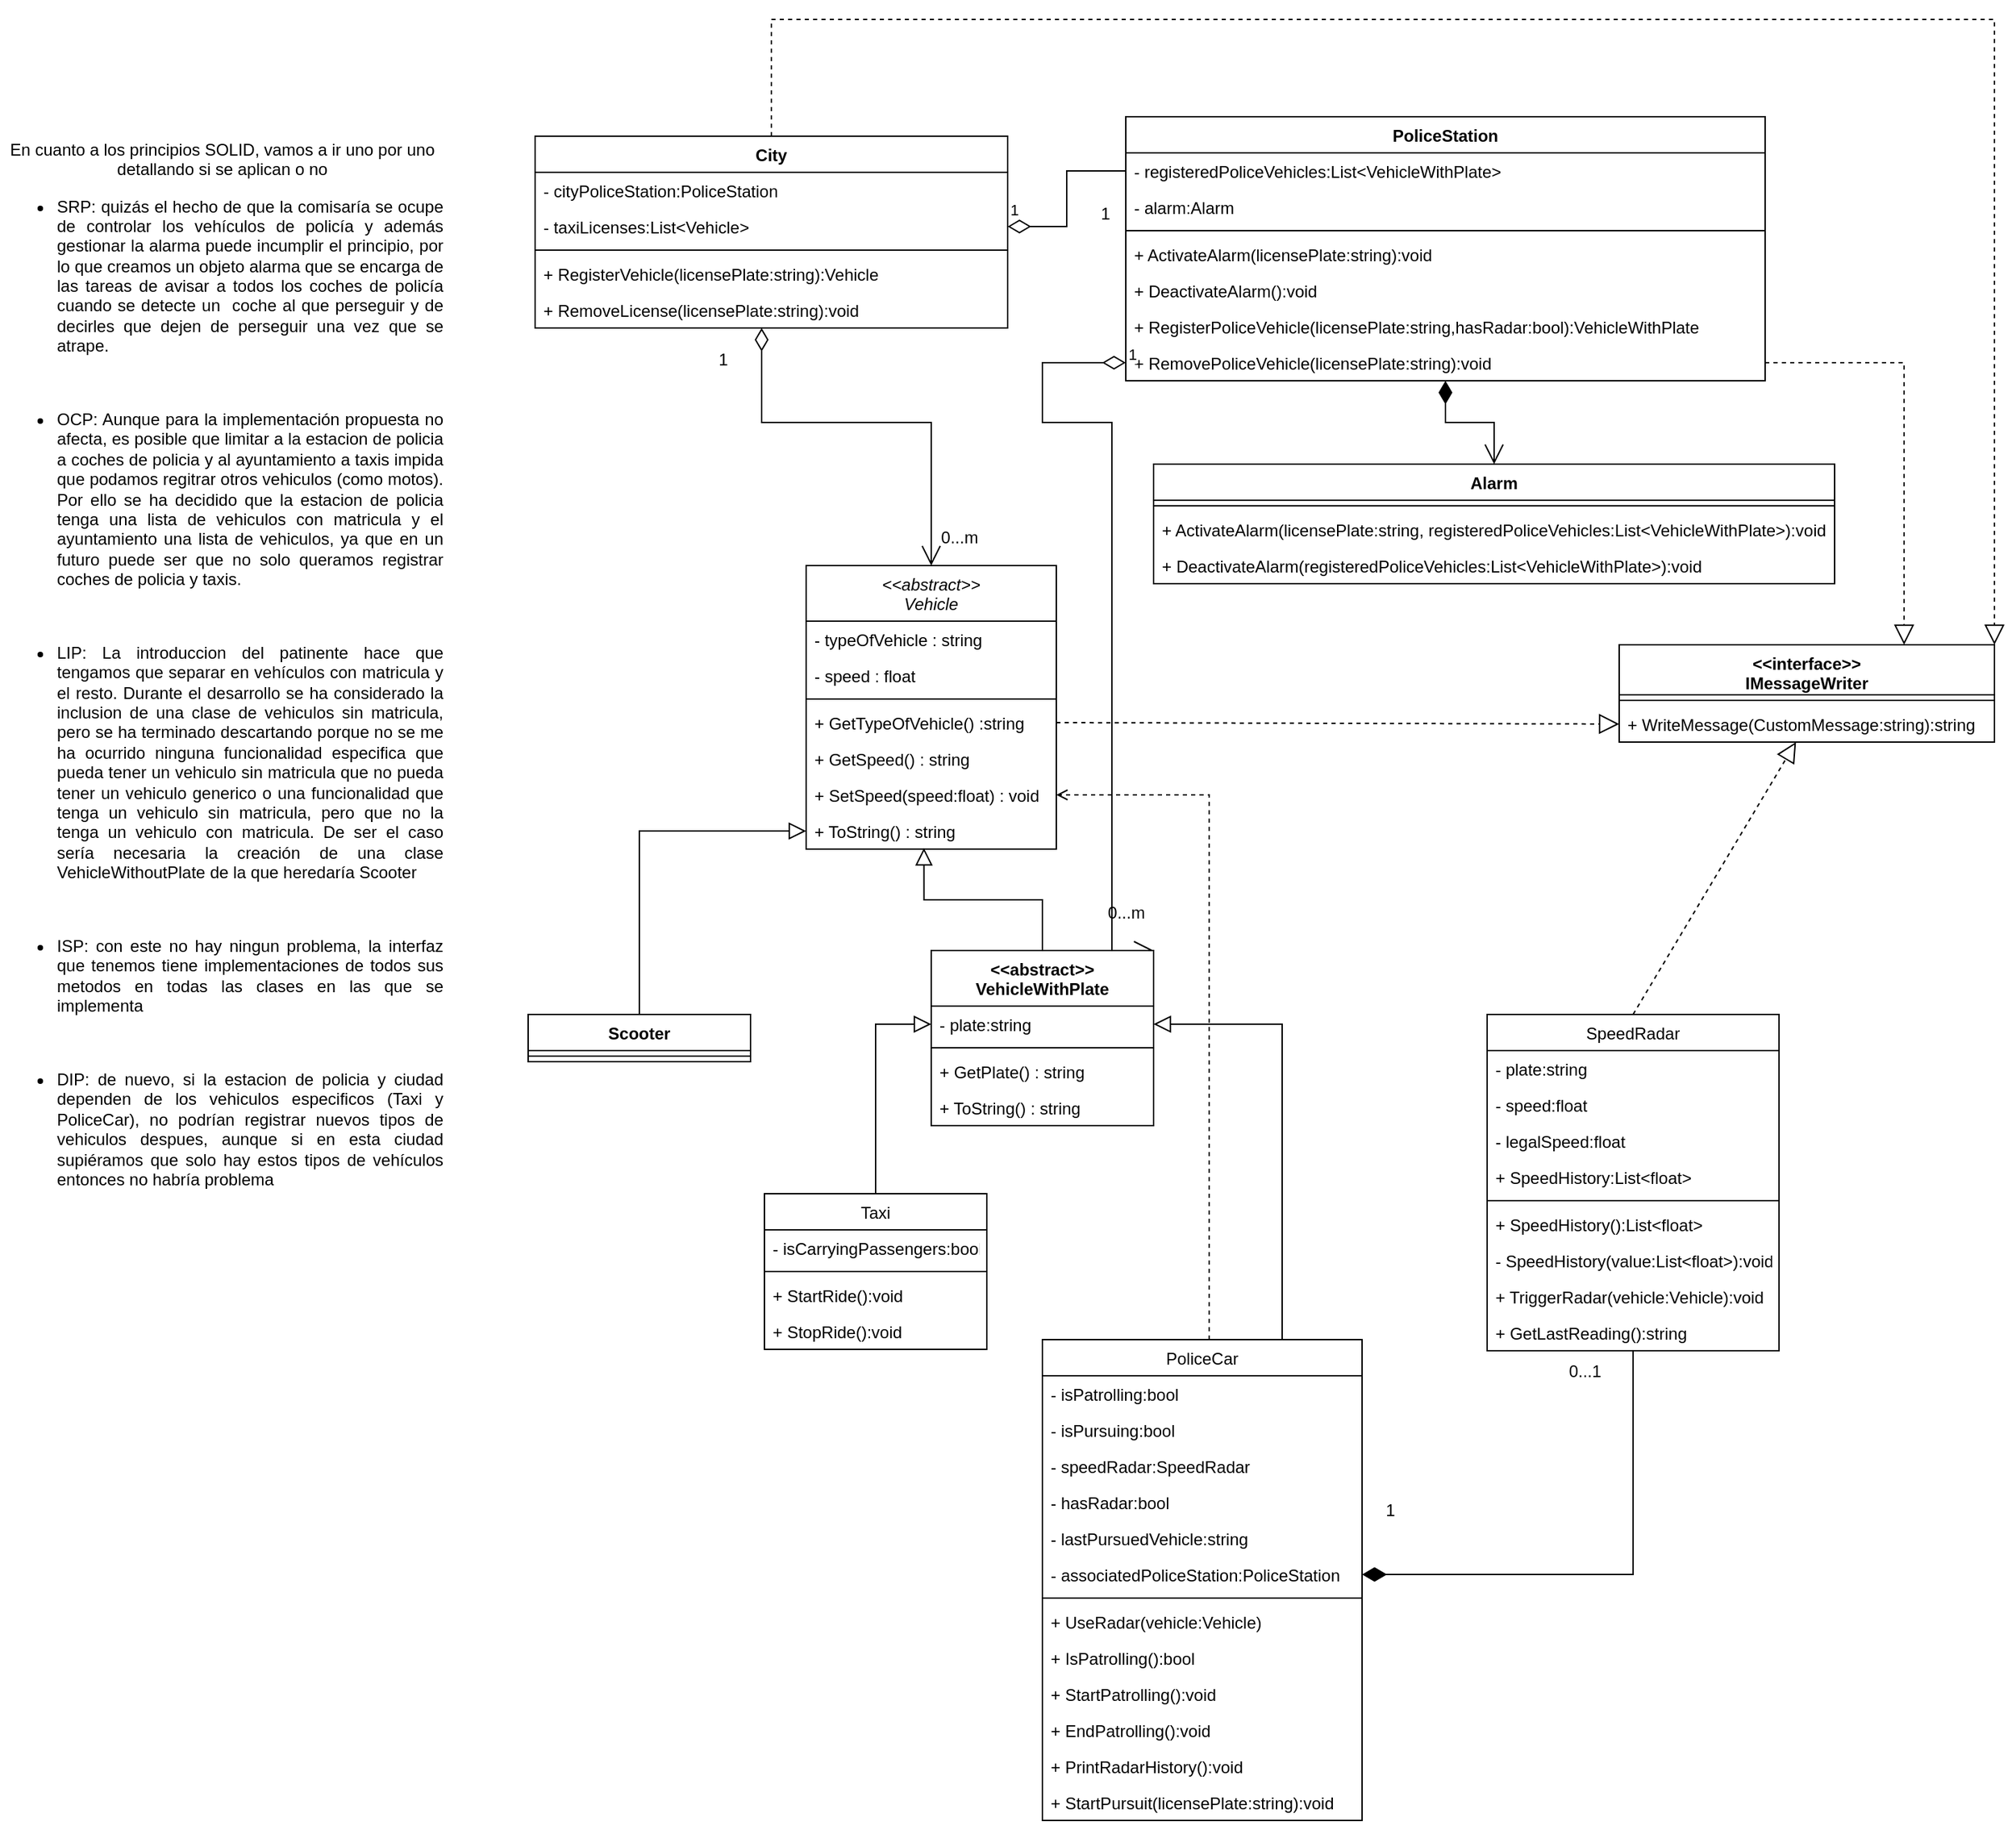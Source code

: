 <mxfile version="24.7.17">
  <diagram id="C5RBs43oDa-KdzZeNtuy" name="Page-1">
    <mxGraphModel dx="1877" dy="1790" grid="1" gridSize="10" guides="1" tooltips="1" connect="1" arrows="1" fold="1" page="1" pageScale="1" pageWidth="827" pageHeight="1169" math="0" shadow="0">
      <root>
        <mxCell id="WIyWlLk6GJQsqaUBKTNV-0" />
        <mxCell id="WIyWlLk6GJQsqaUBKTNV-1" parent="WIyWlLk6GJQsqaUBKTNV-0" />
        <mxCell id="zkfFHV4jXpPFQw0GAbJ--0" value="&lt;&lt;abstract&gt;&gt;&#xa;Vehicle" style="swimlane;fontStyle=2;align=center;verticalAlign=top;childLayout=stackLayout;horizontal=1;startSize=40;horizontalStack=0;resizeParent=1;resizeLast=0;collapsible=1;marginBottom=0;rounded=0;shadow=0;strokeWidth=1;" parent="WIyWlLk6GJQsqaUBKTNV-1" vertex="1">
          <mxGeometry x="140" y="133" width="180" height="204" as="geometry">
            <mxRectangle x="230" y="140" width="160" height="26" as="alternateBounds" />
          </mxGeometry>
        </mxCell>
        <mxCell id="zkfFHV4jXpPFQw0GAbJ--1" value="- typeOfVehicle : string" style="text;align=left;verticalAlign=top;spacingLeft=4;spacingRight=4;overflow=hidden;rotatable=0;points=[[0,0.5],[1,0.5]];portConstraint=eastwest;" parent="zkfFHV4jXpPFQw0GAbJ--0" vertex="1">
          <mxGeometry y="40" width="180" height="26" as="geometry" />
        </mxCell>
        <mxCell id="zkfFHV4jXpPFQw0GAbJ--3" value="- speed : float" style="text;align=left;verticalAlign=top;spacingLeft=4;spacingRight=4;overflow=hidden;rotatable=0;points=[[0,0.5],[1,0.5]];portConstraint=eastwest;rounded=0;shadow=0;html=0;" parent="zkfFHV4jXpPFQw0GAbJ--0" vertex="1">
          <mxGeometry y="66" width="180" height="26" as="geometry" />
        </mxCell>
        <mxCell id="zkfFHV4jXpPFQw0GAbJ--4" value="" style="line;html=1;strokeWidth=1;align=left;verticalAlign=middle;spacingTop=-1;spacingLeft=3;spacingRight=3;rotatable=0;labelPosition=right;points=[];portConstraint=eastwest;" parent="zkfFHV4jXpPFQw0GAbJ--0" vertex="1">
          <mxGeometry y="92" width="180" height="8" as="geometry" />
        </mxCell>
        <mxCell id="zkfFHV4jXpPFQw0GAbJ--5" value="+ GetTypeOfVehicle() :string" style="text;align=left;verticalAlign=top;spacingLeft=4;spacingRight=4;overflow=hidden;rotatable=0;points=[[0,0.5],[1,0.5]];portConstraint=eastwest;" parent="zkfFHV4jXpPFQw0GAbJ--0" vertex="1">
          <mxGeometry y="100" width="180" height="26" as="geometry" />
        </mxCell>
        <mxCell id="Tdw9SRZWMOGVQ2NLU8M8-1" value="+ GetSpeed() : string" style="text;align=left;verticalAlign=top;spacingLeft=4;spacingRight=4;overflow=hidden;rotatable=0;points=[[0,0.5],[1,0.5]];portConstraint=eastwest;" parent="zkfFHV4jXpPFQw0GAbJ--0" vertex="1">
          <mxGeometry y="126" width="180" height="26" as="geometry" />
        </mxCell>
        <mxCell id="Tdw9SRZWMOGVQ2NLU8M8-18" value="+ SetSpeed(speed:float) : void" style="text;align=left;verticalAlign=top;spacingLeft=4;spacingRight=4;overflow=hidden;rotatable=0;points=[[0,0.5],[1,0.5]];portConstraint=eastwest;" parent="zkfFHV4jXpPFQw0GAbJ--0" vertex="1">
          <mxGeometry y="152" width="180" height="26" as="geometry" />
        </mxCell>
        <mxCell id="Tdw9SRZWMOGVQ2NLU8M8-2" value="+ ToString() : string" style="text;align=left;verticalAlign=top;spacingLeft=4;spacingRight=4;overflow=hidden;rotatable=0;points=[[0,0.5],[1,0.5]];portConstraint=eastwest;" parent="zkfFHV4jXpPFQw0GAbJ--0" vertex="1">
          <mxGeometry y="178" width="180" height="26" as="geometry" />
        </mxCell>
        <mxCell id="zkfFHV4jXpPFQw0GAbJ--6" value="Taxi" style="swimlane;fontStyle=0;align=center;verticalAlign=top;childLayout=stackLayout;horizontal=1;startSize=26;horizontalStack=0;resizeParent=1;resizeLast=0;collapsible=1;marginBottom=0;rounded=0;shadow=0;strokeWidth=1;" parent="WIyWlLk6GJQsqaUBKTNV-1" vertex="1">
          <mxGeometry x="110" y="585" width="160" height="112" as="geometry">
            <mxRectangle x="130" y="380" width="160" height="26" as="alternateBounds" />
          </mxGeometry>
        </mxCell>
        <mxCell id="zkfFHV4jXpPFQw0GAbJ--7" value="- isCarryingPassengers:bool" style="text;align=left;verticalAlign=top;spacingLeft=4;spacingRight=4;overflow=hidden;rotatable=0;points=[[0,0.5],[1,0.5]];portConstraint=eastwest;" parent="zkfFHV4jXpPFQw0GAbJ--6" vertex="1">
          <mxGeometry y="26" width="160" height="26" as="geometry" />
        </mxCell>
        <mxCell id="zkfFHV4jXpPFQw0GAbJ--9" value="" style="line;html=1;strokeWidth=1;align=left;verticalAlign=middle;spacingTop=-1;spacingLeft=3;spacingRight=3;rotatable=0;labelPosition=right;points=[];portConstraint=eastwest;" parent="zkfFHV4jXpPFQw0GAbJ--6" vertex="1">
          <mxGeometry y="52" width="160" height="8" as="geometry" />
        </mxCell>
        <mxCell id="zkfFHV4jXpPFQw0GAbJ--8" value="+ StartRide():void" style="text;align=left;verticalAlign=top;spacingLeft=4;spacingRight=4;overflow=hidden;rotatable=0;points=[[0,0.5],[1,0.5]];portConstraint=eastwest;rounded=0;shadow=0;html=0;" parent="zkfFHV4jXpPFQw0GAbJ--6" vertex="1">
          <mxGeometry y="60" width="160" height="26" as="geometry" />
        </mxCell>
        <mxCell id="zkfFHV4jXpPFQw0GAbJ--11" value="+ StopRide():void" style="text;align=left;verticalAlign=top;spacingLeft=4;spacingRight=4;overflow=hidden;rotatable=0;points=[[0,0.5],[1,0.5]];portConstraint=eastwest;" parent="zkfFHV4jXpPFQw0GAbJ--6" vertex="1">
          <mxGeometry y="86" width="160" height="26" as="geometry" />
        </mxCell>
        <mxCell id="zkfFHV4jXpPFQw0GAbJ--12" value="" style="endArrow=block;endSize=10;endFill=0;shadow=0;strokeWidth=1;rounded=0;curved=0;edgeStyle=elbowEdgeStyle;elbow=vertical;entryX=0;entryY=0.5;entryDx=0;entryDy=0;" parent="WIyWlLk6GJQsqaUBKTNV-1" source="zkfFHV4jXpPFQw0GAbJ--6" target="FYR1o_9sWj_2wDH_Xqjh-3" edge="1">
          <mxGeometry width="160" relative="1" as="geometry">
            <mxPoint x="200" y="203" as="sourcePoint" />
            <mxPoint x="170" y="409" as="targetPoint" />
            <Array as="points">
              <mxPoint x="190" y="463" />
            </Array>
          </mxGeometry>
        </mxCell>
        <mxCell id="Tdw9SRZWMOGVQ2NLU8M8-36" style="edgeStyle=orthogonalEdgeStyle;rounded=0;orthogonalLoop=1;jettySize=auto;html=1;entryX=1;entryY=0.5;entryDx=0;entryDy=0;endArrow=open;endFill=0;dashed=1;" parent="WIyWlLk6GJQsqaUBKTNV-1" source="zkfFHV4jXpPFQw0GAbJ--13" target="Tdw9SRZWMOGVQ2NLU8M8-18" edge="1">
          <mxGeometry relative="1" as="geometry">
            <Array as="points">
              <mxPoint x="430" y="298" />
            </Array>
          </mxGeometry>
        </mxCell>
        <mxCell id="zkfFHV4jXpPFQw0GAbJ--13" value="PoliceCar" style="swimlane;fontStyle=0;align=center;verticalAlign=top;childLayout=stackLayout;horizontal=1;startSize=26;horizontalStack=0;resizeParent=1;resizeLast=0;collapsible=1;marginBottom=0;rounded=0;shadow=0;strokeWidth=1;" parent="WIyWlLk6GJQsqaUBKTNV-1" vertex="1">
          <mxGeometry x="310" y="690" width="230" height="346" as="geometry">
            <mxRectangle x="340" y="380" width="170" height="26" as="alternateBounds" />
          </mxGeometry>
        </mxCell>
        <mxCell id="Tdw9SRZWMOGVQ2NLU8M8-24" value="- isPatrolling:bool" style="text;align=left;verticalAlign=top;spacingLeft=4;spacingRight=4;overflow=hidden;rotatable=0;points=[[0,0.5],[1,0.5]];portConstraint=eastwest;" parent="zkfFHV4jXpPFQw0GAbJ--13" vertex="1">
          <mxGeometry y="26" width="230" height="26" as="geometry" />
        </mxCell>
        <mxCell id="zkfFHV4jXpPFQw0GAbJ--14" value="- isPursuing:bool" style="text;align=left;verticalAlign=top;spacingLeft=4;spacingRight=4;overflow=hidden;rotatable=0;points=[[0,0.5],[1,0.5]];portConstraint=eastwest;" parent="zkfFHV4jXpPFQw0GAbJ--13" vertex="1">
          <mxGeometry y="52" width="230" height="26" as="geometry" />
        </mxCell>
        <mxCell id="Tdw9SRZWMOGVQ2NLU8M8-34" value="- speedRadar:SpeedRadar" style="text;align=left;verticalAlign=top;spacingLeft=4;spacingRight=4;overflow=hidden;rotatable=0;points=[[0,0.5],[1,0.5]];portConstraint=eastwest;" parent="zkfFHV4jXpPFQw0GAbJ--13" vertex="1">
          <mxGeometry y="78" width="230" height="26" as="geometry" />
        </mxCell>
        <mxCell id="BctB3vog6OX32HgZ9Fam-0" value="- hasRadar:bool" style="text;align=left;verticalAlign=top;spacingLeft=4;spacingRight=4;overflow=hidden;rotatable=0;points=[[0,0.5],[1,0.5]];portConstraint=eastwest;" parent="zkfFHV4jXpPFQw0GAbJ--13" vertex="1">
          <mxGeometry y="104" width="230" height="26" as="geometry" />
        </mxCell>
        <mxCell id="FYR1o_9sWj_2wDH_Xqjh-20" value="- lastPursuedVehicle:string" style="text;align=left;verticalAlign=top;spacingLeft=4;spacingRight=4;overflow=hidden;rotatable=0;points=[[0,0.5],[1,0.5]];portConstraint=eastwest;" parent="zkfFHV4jXpPFQw0GAbJ--13" vertex="1">
          <mxGeometry y="130" width="230" height="26" as="geometry" />
        </mxCell>
        <mxCell id="Tdw9SRZWMOGVQ2NLU8M8-32" value="- associatedPoliceStation:PoliceStation" style="text;align=left;verticalAlign=top;spacingLeft=4;spacingRight=4;overflow=hidden;rotatable=0;points=[[0,0.5],[1,0.5]];portConstraint=eastwest;" parent="zkfFHV4jXpPFQw0GAbJ--13" vertex="1">
          <mxGeometry y="156" width="230" height="26" as="geometry" />
        </mxCell>
        <mxCell id="zkfFHV4jXpPFQw0GAbJ--15" value="" style="line;html=1;strokeWidth=1;align=left;verticalAlign=middle;spacingTop=-1;spacingLeft=3;spacingRight=3;rotatable=0;labelPosition=right;points=[];portConstraint=eastwest;" parent="zkfFHV4jXpPFQw0GAbJ--13" vertex="1">
          <mxGeometry y="182" width="230" height="8" as="geometry" />
        </mxCell>
        <mxCell id="Tdw9SRZWMOGVQ2NLU8M8-12" value="+ UseRadar(vehicle:Vehicle)" style="text;align=left;verticalAlign=top;spacingLeft=4;spacingRight=4;overflow=hidden;rotatable=0;points=[[0,0.5],[1,0.5]];portConstraint=eastwest;" parent="zkfFHV4jXpPFQw0GAbJ--13" vertex="1">
          <mxGeometry y="190" width="230" height="26" as="geometry" />
        </mxCell>
        <mxCell id="Tdw9SRZWMOGVQ2NLU8M8-13" value="+ IsPatrolling():bool" style="text;align=left;verticalAlign=top;spacingLeft=4;spacingRight=4;overflow=hidden;rotatable=0;points=[[0,0.5],[1,0.5]];portConstraint=eastwest;" parent="zkfFHV4jXpPFQw0GAbJ--13" vertex="1">
          <mxGeometry y="216" width="230" height="26" as="geometry" />
        </mxCell>
        <mxCell id="Tdw9SRZWMOGVQ2NLU8M8-14" value="+ StartPatrolling():void" style="text;align=left;verticalAlign=top;spacingLeft=4;spacingRight=4;overflow=hidden;rotatable=0;points=[[0,0.5],[1,0.5]];portConstraint=eastwest;" parent="zkfFHV4jXpPFQw0GAbJ--13" vertex="1">
          <mxGeometry y="242" width="230" height="26" as="geometry" />
        </mxCell>
        <mxCell id="Tdw9SRZWMOGVQ2NLU8M8-15" value="+ EndPatrolling():void" style="text;align=left;verticalAlign=top;spacingLeft=4;spacingRight=4;overflow=hidden;rotatable=0;points=[[0,0.5],[1,0.5]];portConstraint=eastwest;" parent="zkfFHV4jXpPFQw0GAbJ--13" vertex="1">
          <mxGeometry y="268" width="230" height="26" as="geometry" />
        </mxCell>
        <mxCell id="Tdw9SRZWMOGVQ2NLU8M8-16" value="+ PrintRadarHistory():void" style="text;align=left;verticalAlign=top;spacingLeft=4;spacingRight=4;overflow=hidden;rotatable=0;points=[[0,0.5],[1,0.5]];portConstraint=eastwest;" parent="zkfFHV4jXpPFQw0GAbJ--13" vertex="1">
          <mxGeometry y="294" width="230" height="26" as="geometry" />
        </mxCell>
        <mxCell id="iNS-yqDXoTO4v2bwnHlp-34" value="+ StartPursuit(licensePlate:string):void" style="text;align=left;verticalAlign=top;spacingLeft=4;spacingRight=4;overflow=hidden;rotatable=0;points=[[0,0.5],[1,0.5]];portConstraint=eastwest;" parent="zkfFHV4jXpPFQw0GAbJ--13" vertex="1">
          <mxGeometry y="320" width="230" height="26" as="geometry" />
        </mxCell>
        <mxCell id="zkfFHV4jXpPFQw0GAbJ--16" value="" style="endArrow=block;endSize=10;endFill=0;shadow=0;strokeWidth=1;rounded=0;curved=0;edgeStyle=elbowEdgeStyle;elbow=vertical;entryX=1;entryY=0.5;entryDx=0;entryDy=0;exitX=0.75;exitY=0;exitDx=0;exitDy=0;" parent="WIyWlLk6GJQsqaUBKTNV-1" source="zkfFHV4jXpPFQw0GAbJ--13" target="FYR1o_9sWj_2wDH_Xqjh-3" edge="1">
          <mxGeometry width="160" relative="1" as="geometry">
            <mxPoint x="210" y="373" as="sourcePoint" />
            <mxPoint x="310" y="271" as="targetPoint" />
            <Array as="points">
              <mxPoint x="430" y="463" />
            </Array>
          </mxGeometry>
        </mxCell>
        <mxCell id="Tdw9SRZWMOGVQ2NLU8M8-35" style="edgeStyle=orthogonalEdgeStyle;rounded=0;orthogonalLoop=1;jettySize=auto;html=1;entryX=1;entryY=0.5;entryDx=0;entryDy=0;endArrow=diamondThin;endFill=1;startSize=6;endSize=15;" parent="WIyWlLk6GJQsqaUBKTNV-1" source="zkfFHV4jXpPFQw0GAbJ--17" target="Tdw9SRZWMOGVQ2NLU8M8-32" edge="1">
          <mxGeometry relative="1" as="geometry" />
        </mxCell>
        <mxCell id="zkfFHV4jXpPFQw0GAbJ--17" value="SpeedRadar" style="swimlane;fontStyle=0;align=center;verticalAlign=top;childLayout=stackLayout;horizontal=1;startSize=26;horizontalStack=0;resizeParent=1;resizeLast=0;collapsible=1;marginBottom=0;rounded=0;shadow=0;strokeWidth=1;" parent="WIyWlLk6GJQsqaUBKTNV-1" vertex="1">
          <mxGeometry x="630" y="456" width="210" height="242" as="geometry">
            <mxRectangle x="550" y="140" width="160" height="26" as="alternateBounds" />
          </mxGeometry>
        </mxCell>
        <mxCell id="zkfFHV4jXpPFQw0GAbJ--18" value="- plate:string" style="text;align=left;verticalAlign=top;spacingLeft=4;spacingRight=4;overflow=hidden;rotatable=0;points=[[0,0.5],[1,0.5]];portConstraint=eastwest;" parent="zkfFHV4jXpPFQw0GAbJ--17" vertex="1">
          <mxGeometry y="26" width="210" height="26" as="geometry" />
        </mxCell>
        <mxCell id="zkfFHV4jXpPFQw0GAbJ--19" value="- speed:float" style="text;align=left;verticalAlign=top;spacingLeft=4;spacingRight=4;overflow=hidden;rotatable=0;points=[[0,0.5],[1,0.5]];portConstraint=eastwest;rounded=0;shadow=0;html=0;" parent="zkfFHV4jXpPFQw0GAbJ--17" vertex="1">
          <mxGeometry y="52" width="210" height="26" as="geometry" />
        </mxCell>
        <mxCell id="zkfFHV4jXpPFQw0GAbJ--20" value="- legalSpeed:float" style="text;align=left;verticalAlign=top;spacingLeft=4;spacingRight=4;overflow=hidden;rotatable=0;points=[[0,0.5],[1,0.5]];portConstraint=eastwest;rounded=0;shadow=0;html=0;" parent="zkfFHV4jXpPFQw0GAbJ--17" vertex="1">
          <mxGeometry y="78" width="210" height="26" as="geometry" />
        </mxCell>
        <mxCell id="zkfFHV4jXpPFQw0GAbJ--21" value="+ SpeedHistory:List&lt;float&gt;" style="text;align=left;verticalAlign=top;spacingLeft=4;spacingRight=4;overflow=hidden;rotatable=0;points=[[0,0.5],[1,0.5]];portConstraint=eastwest;rounded=0;shadow=0;html=0;" parent="zkfFHV4jXpPFQw0GAbJ--17" vertex="1">
          <mxGeometry y="104" width="210" height="26" as="geometry" />
        </mxCell>
        <mxCell id="zkfFHV4jXpPFQw0GAbJ--23" value="" style="line;html=1;strokeWidth=1;align=left;verticalAlign=middle;spacingTop=-1;spacingLeft=3;spacingRight=3;rotatable=0;labelPosition=right;points=[];portConstraint=eastwest;" parent="zkfFHV4jXpPFQw0GAbJ--17" vertex="1">
          <mxGeometry y="130" width="210" height="8" as="geometry" />
        </mxCell>
        <mxCell id="zkfFHV4jXpPFQw0GAbJ--22" value="+ SpeedHistory():List&lt;float&gt;" style="text;align=left;verticalAlign=top;spacingLeft=4;spacingRight=4;overflow=hidden;rotatable=0;points=[[0,0.5],[1,0.5]];portConstraint=eastwest;rounded=0;shadow=0;html=0;" parent="zkfFHV4jXpPFQw0GAbJ--17" vertex="1">
          <mxGeometry y="138" width="210" height="26" as="geometry" />
        </mxCell>
        <mxCell id="zkfFHV4jXpPFQw0GAbJ--24" value="- SpeedHistory(value:List&lt;float&gt;):void" style="text;align=left;verticalAlign=top;spacingLeft=4;spacingRight=4;overflow=hidden;rotatable=0;points=[[0,0.5],[1,0.5]];portConstraint=eastwest;" parent="zkfFHV4jXpPFQw0GAbJ--17" vertex="1">
          <mxGeometry y="164" width="210" height="26" as="geometry" />
        </mxCell>
        <mxCell id="zkfFHV4jXpPFQw0GAbJ--25" value="+ TriggerRadar(vehicle:Vehicle):void" style="text;align=left;verticalAlign=top;spacingLeft=4;spacingRight=4;overflow=hidden;rotatable=0;points=[[0,0.5],[1,0.5]];portConstraint=eastwest;" parent="zkfFHV4jXpPFQw0GAbJ--17" vertex="1">
          <mxGeometry y="190" width="210" height="26" as="geometry" />
        </mxCell>
        <mxCell id="Tdw9SRZWMOGVQ2NLU8M8-19" value="+ GetLastReading():string" style="text;align=left;verticalAlign=top;spacingLeft=4;spacingRight=4;overflow=hidden;rotatable=0;points=[[0,0.5],[1,0.5]];portConstraint=eastwest;" parent="zkfFHV4jXpPFQw0GAbJ--17" vertex="1">
          <mxGeometry y="216" width="210" height="26" as="geometry" />
        </mxCell>
        <mxCell id="Tdw9SRZWMOGVQ2NLU8M8-5" value="&amp;lt;&amp;lt;interface&amp;gt;&amp;gt;&lt;div&gt;IMessageWriter&lt;/div&gt;" style="swimlane;fontStyle=1;align=center;verticalAlign=top;childLayout=stackLayout;horizontal=1;startSize=36;horizontalStack=0;resizeParent=1;resizeParentMax=0;resizeLast=0;collapsible=1;marginBottom=0;whiteSpace=wrap;html=1;" parent="WIyWlLk6GJQsqaUBKTNV-1" vertex="1">
          <mxGeometry x="725" y="190" width="270" height="70" as="geometry" />
        </mxCell>
        <mxCell id="Tdw9SRZWMOGVQ2NLU8M8-7" value="" style="line;strokeWidth=1;fillColor=none;align=left;verticalAlign=middle;spacingTop=-1;spacingLeft=3;spacingRight=3;rotatable=0;labelPosition=right;points=[];portConstraint=eastwest;strokeColor=inherit;" parent="Tdw9SRZWMOGVQ2NLU8M8-5" vertex="1">
          <mxGeometry y="36" width="270" height="8" as="geometry" />
        </mxCell>
        <mxCell id="Tdw9SRZWMOGVQ2NLU8M8-8" value="+ WriteMessage(CustomMessage:string):string" style="text;strokeColor=none;fillColor=none;align=left;verticalAlign=top;spacingLeft=4;spacingRight=4;overflow=hidden;rotatable=0;points=[[0,0.5],[1,0.5]];portConstraint=eastwest;whiteSpace=wrap;html=1;" parent="Tdw9SRZWMOGVQ2NLU8M8-5" vertex="1">
          <mxGeometry y="44" width="270" height="26" as="geometry" />
        </mxCell>
        <mxCell id="ntqVdeVuu3aMAFXfM20n-0" style="edgeStyle=orthogonalEdgeStyle;rounded=0;orthogonalLoop=1;jettySize=auto;html=1;dashed=1;strokeColor=default;align=center;verticalAlign=middle;fontFamily=Helvetica;fontSize=11;fontColor=default;labelBackgroundColor=default;endArrow=block;endFill=0;endSize=12;exitX=1;exitY=0.5;exitDx=0;exitDy=0;" edge="1" parent="WIyWlLk6GJQsqaUBKTNV-1" source="HIWES7zEq5GttDM-q2rz-3" target="Tdw9SRZWMOGVQ2NLU8M8-5">
          <mxGeometry relative="1" as="geometry">
            <Array as="points">
              <mxPoint x="930" y="-13" />
            </Array>
          </mxGeometry>
        </mxCell>
        <mxCell id="ntqVdeVuu3aMAFXfM20n-9" style="edgeStyle=orthogonalEdgeStyle;rounded=0;orthogonalLoop=1;jettySize=auto;html=1;entryX=0.5;entryY=0;entryDx=0;entryDy=0;strokeColor=default;align=left;verticalAlign=bottom;fontFamily=Helvetica;fontSize=11;fontColor=default;labelBackgroundColor=default;startArrow=diamondThin;startFill=1;startSize=14;endArrow=open;endSize=12;" edge="1" parent="WIyWlLk6GJQsqaUBKTNV-1" source="Tdw9SRZWMOGVQ2NLU8M8-20" target="ntqVdeVuu3aMAFXfM20n-2">
          <mxGeometry relative="1" as="geometry" />
        </mxCell>
        <mxCell id="Tdw9SRZWMOGVQ2NLU8M8-20" value="PoliceStation" style="swimlane;fontStyle=1;align=center;verticalAlign=top;childLayout=stackLayout;horizontal=1;startSize=26;horizontalStack=0;resizeParent=1;resizeParentMax=0;resizeLast=0;collapsible=1;marginBottom=0;whiteSpace=wrap;html=1;" parent="WIyWlLk6GJQsqaUBKTNV-1" vertex="1">
          <mxGeometry x="370" y="-190" width="460" height="190" as="geometry" />
        </mxCell>
        <mxCell id="Tdw9SRZWMOGVQ2NLU8M8-21" value="- registeredPoliceVehicles:List&amp;lt;VehicleWithPlate&amp;gt;" style="text;strokeColor=none;fillColor=none;align=left;verticalAlign=top;spacingLeft=4;spacingRight=4;overflow=hidden;rotatable=0;points=[[0,0.5],[1,0.5]];portConstraint=eastwest;whiteSpace=wrap;html=1;" parent="Tdw9SRZWMOGVQ2NLU8M8-20" vertex="1">
          <mxGeometry y="26" width="460" height="26" as="geometry" />
        </mxCell>
        <mxCell id="ntqVdeVuu3aMAFXfM20n-10" value="- alarm:Alarm" style="text;strokeColor=none;fillColor=none;align=left;verticalAlign=top;spacingLeft=4;spacingRight=4;overflow=hidden;rotatable=0;points=[[0,0.5],[1,0.5]];portConstraint=eastwest;whiteSpace=wrap;html=1;" vertex="1" parent="Tdw9SRZWMOGVQ2NLU8M8-20">
          <mxGeometry y="52" width="460" height="26" as="geometry" />
        </mxCell>
        <mxCell id="Tdw9SRZWMOGVQ2NLU8M8-22" value="" style="line;strokeWidth=1;fillColor=none;align=left;verticalAlign=middle;spacingTop=-1;spacingLeft=3;spacingRight=3;rotatable=0;labelPosition=right;points=[];portConstraint=eastwest;strokeColor=inherit;" parent="Tdw9SRZWMOGVQ2NLU8M8-20" vertex="1">
          <mxGeometry y="78" width="460" height="8" as="geometry" />
        </mxCell>
        <mxCell id="iNS-yqDXoTO4v2bwnHlp-31" value="+ ActivateAlarm(licensePlate:string):void" style="text;align=left;verticalAlign=top;spacingLeft=4;spacingRight=4;overflow=hidden;rotatable=0;points=[[0,0.5],[1,0.5]];portConstraint=eastwest;" parent="Tdw9SRZWMOGVQ2NLU8M8-20" vertex="1">
          <mxGeometry y="86" width="460" height="26" as="geometry" />
        </mxCell>
        <mxCell id="iNS-yqDXoTO4v2bwnHlp-32" value="+ DeactivateAlarm():void" style="text;align=left;verticalAlign=top;spacingLeft=4;spacingRight=4;overflow=hidden;rotatable=0;points=[[0,0.5],[1,0.5]];portConstraint=eastwest;" parent="Tdw9SRZWMOGVQ2NLU8M8-20" vertex="1">
          <mxGeometry y="112" width="460" height="26" as="geometry" />
        </mxCell>
        <mxCell id="HIWES7zEq5GttDM-q2rz-0" value="+ RegisterPoliceVehicle(licensePlate:string,hasRadar:bool):VehicleWithPlate" style="text;strokeColor=none;fillColor=none;align=left;verticalAlign=top;spacingLeft=4;spacingRight=4;overflow=hidden;rotatable=0;points=[[0,0.5],[1,0.5]];portConstraint=eastwest;whiteSpace=wrap;html=1;" parent="Tdw9SRZWMOGVQ2NLU8M8-20" vertex="1">
          <mxGeometry y="138" width="460" height="26" as="geometry" />
        </mxCell>
        <mxCell id="HIWES7zEq5GttDM-q2rz-3" value="+ RemovePoliceVehicle(licensePlate:string):void" style="text;strokeColor=none;fillColor=none;align=left;verticalAlign=top;spacingLeft=4;spacingRight=4;overflow=hidden;rotatable=0;points=[[0,0.5],[1,0.5]];portConstraint=eastwest;whiteSpace=wrap;html=1;" parent="Tdw9SRZWMOGVQ2NLU8M8-20" vertex="1">
          <mxGeometry y="164" width="460" height="26" as="geometry" />
        </mxCell>
        <mxCell id="iNS-yqDXoTO4v2bwnHlp-13" style="edgeStyle=orthogonalEdgeStyle;rounded=0;orthogonalLoop=1;jettySize=auto;html=1;endArrow=open;endFill=0;endSize=12;startSize=14;startArrow=diamondThin;startFill=0;entryX=0.5;entryY=0;entryDx=0;entryDy=0;" parent="WIyWlLk6GJQsqaUBKTNV-1" source="Tdw9SRZWMOGVQ2NLU8M8-25" target="zkfFHV4jXpPFQw0GAbJ--0" edge="1">
          <mxGeometry relative="1" as="geometry">
            <mxPoint x="230" y="130" as="targetPoint" />
            <Array as="points">
              <mxPoint x="108" y="30" />
              <mxPoint x="230" y="30" />
            </Array>
          </mxGeometry>
        </mxCell>
        <mxCell id="ntqVdeVuu3aMAFXfM20n-1" style="edgeStyle=orthogonalEdgeStyle;rounded=0;orthogonalLoop=1;jettySize=auto;html=1;dashed=1;strokeColor=default;align=center;verticalAlign=middle;fontFamily=Helvetica;fontSize=11;fontColor=default;labelBackgroundColor=default;endArrow=block;endFill=0;endSize=12;entryX=1;entryY=0;entryDx=0;entryDy=0;" edge="1" parent="WIyWlLk6GJQsqaUBKTNV-1" source="Tdw9SRZWMOGVQ2NLU8M8-25" target="Tdw9SRZWMOGVQ2NLU8M8-5">
          <mxGeometry relative="1" as="geometry">
            <mxPoint x="1000" y="190" as="targetPoint" />
            <Array as="points">
              <mxPoint x="115" y="-260" />
              <mxPoint x="995" y="-260" />
            </Array>
          </mxGeometry>
        </mxCell>
        <mxCell id="Tdw9SRZWMOGVQ2NLU8M8-25" value="City" style="swimlane;fontStyle=1;align=center;verticalAlign=top;childLayout=stackLayout;horizontal=1;startSize=26;horizontalStack=0;resizeParent=1;resizeParentMax=0;resizeLast=0;collapsible=1;marginBottom=0;whiteSpace=wrap;html=1;" parent="WIyWlLk6GJQsqaUBKTNV-1" vertex="1">
          <mxGeometry x="-55" y="-176" width="340" height="138" as="geometry" />
        </mxCell>
        <mxCell id="Tdw9SRZWMOGVQ2NLU8M8-26" value="- cityPoliceStation:PoliceStation" style="text;strokeColor=none;fillColor=none;align=left;verticalAlign=top;spacingLeft=4;spacingRight=4;overflow=hidden;rotatable=0;points=[[0,0.5],[1,0.5]];portConstraint=eastwest;whiteSpace=wrap;html=1;" parent="Tdw9SRZWMOGVQ2NLU8M8-25" vertex="1">
          <mxGeometry y="26" width="340" height="26" as="geometry" />
        </mxCell>
        <mxCell id="Tdw9SRZWMOGVQ2NLU8M8-29" value="- taxiLicenses:List&amp;lt;Vehicle&amp;gt;" style="text;strokeColor=none;fillColor=none;align=left;verticalAlign=top;spacingLeft=4;spacingRight=4;overflow=hidden;rotatable=0;points=[[0,0.5],[1,0.5]];portConstraint=eastwest;whiteSpace=wrap;html=1;" parent="Tdw9SRZWMOGVQ2NLU8M8-25" vertex="1">
          <mxGeometry y="52" width="340" height="26" as="geometry" />
        </mxCell>
        <mxCell id="Tdw9SRZWMOGVQ2NLU8M8-27" value="" style="line;strokeWidth=1;fillColor=none;align=left;verticalAlign=middle;spacingTop=-1;spacingLeft=3;spacingRight=3;rotatable=0;labelPosition=right;points=[];portConstraint=eastwest;strokeColor=inherit;" parent="Tdw9SRZWMOGVQ2NLU8M8-25" vertex="1">
          <mxGeometry y="78" width="340" height="8" as="geometry" />
        </mxCell>
        <mxCell id="HIWES7zEq5GttDM-q2rz-1" value="+ RegisterVehicle(licensePlate:string):Vehicle" style="text;strokeColor=none;fillColor=none;align=left;verticalAlign=top;spacingLeft=4;spacingRight=4;overflow=hidden;rotatable=0;points=[[0,0.5],[1,0.5]];portConstraint=eastwest;whiteSpace=wrap;html=1;" parent="Tdw9SRZWMOGVQ2NLU8M8-25" vertex="1">
          <mxGeometry y="86" width="340" height="26" as="geometry" />
        </mxCell>
        <mxCell id="HIWES7zEq5GttDM-q2rz-2" value="+ RemoveLicense(licensePlate:string):void" style="text;strokeColor=none;fillColor=none;align=left;verticalAlign=top;spacingLeft=4;spacingRight=4;overflow=hidden;rotatable=0;points=[[0,0.5],[1,0.5]];portConstraint=eastwest;whiteSpace=wrap;html=1;" parent="Tdw9SRZWMOGVQ2NLU8M8-25" vertex="1">
          <mxGeometry y="112" width="340" height="26" as="geometry" />
        </mxCell>
        <mxCell id="Tdw9SRZWMOGVQ2NLU8M8-40" value="" style="endArrow=block;dashed=1;endFill=0;endSize=12;html=1;rounded=0;exitX=1;exitY=0.5;exitDx=0;exitDy=0;entryX=0;entryY=0.5;entryDx=0;entryDy=0;" parent="WIyWlLk6GJQsqaUBKTNV-1" source="zkfFHV4jXpPFQw0GAbJ--5" target="Tdw9SRZWMOGVQ2NLU8M8-8" edge="1">
          <mxGeometry width="160" relative="1" as="geometry">
            <mxPoint x="560" y="350" as="sourcePoint" />
            <mxPoint x="720" y="350" as="targetPoint" />
            <Array as="points" />
          </mxGeometry>
        </mxCell>
        <mxCell id="Tdw9SRZWMOGVQ2NLU8M8-41" value="" style="endArrow=block;dashed=1;endFill=0;endSize=12;html=1;rounded=0;exitX=0.5;exitY=0;exitDx=0;exitDy=0;" parent="WIyWlLk6GJQsqaUBKTNV-1" source="zkfFHV4jXpPFQw0GAbJ--17" target="Tdw9SRZWMOGVQ2NLU8M8-8" edge="1">
          <mxGeometry width="160" relative="1" as="geometry">
            <mxPoint x="560" y="350" as="sourcePoint" />
            <mxPoint x="720" y="350" as="targetPoint" />
          </mxGeometry>
        </mxCell>
        <mxCell id="Tdw9SRZWMOGVQ2NLU8M8-42" value="1" style="endArrow=none;html=1;endSize=12;startArrow=diamondThin;startSize=14;startFill=0;edgeStyle=orthogonalEdgeStyle;align=left;verticalAlign=bottom;rounded=0;exitX=1;exitY=0.5;exitDx=0;exitDy=0;entryX=0;entryY=0.5;entryDx=0;entryDy=0;endFill=0;" parent="WIyWlLk6GJQsqaUBKTNV-1" source="Tdw9SRZWMOGVQ2NLU8M8-29" target="Tdw9SRZWMOGVQ2NLU8M8-21" edge="1">
          <mxGeometry x="-1" y="3" relative="1" as="geometry">
            <mxPoint x="390" y="210" as="sourcePoint" />
            <mxPoint x="550" y="210" as="targetPoint" />
          </mxGeometry>
        </mxCell>
        <mxCell id="FYR1o_9sWj_2wDH_Xqjh-1" value="1" style="endArrow=open;html=1;endSize=12;startArrow=diamondThin;startSize=14;startFill=0;edgeStyle=orthogonalEdgeStyle;align=left;verticalAlign=bottom;rounded=0;entryX=1;entryY=0;entryDx=0;entryDy=0;exitX=0;exitY=0.5;exitDx=0;exitDy=0;" parent="WIyWlLk6GJQsqaUBKTNV-1" source="HIWES7zEq5GttDM-q2rz-3" target="FYR1o_9sWj_2wDH_Xqjh-2" edge="1">
          <mxGeometry x="-1" y="3" relative="1" as="geometry">
            <mxPoint x="350" y="-50" as="sourcePoint" />
            <mxPoint x="510" y="485" as="targetPoint" />
            <Array as="points">
              <mxPoint x="310" y="-13" />
              <mxPoint x="310" y="30" />
              <mxPoint x="360" y="30" />
              <mxPoint x="360" y="410" />
            </Array>
          </mxGeometry>
        </mxCell>
        <mxCell id="FYR1o_9sWj_2wDH_Xqjh-11" style="edgeStyle=orthogonalEdgeStyle;rounded=0;orthogonalLoop=1;jettySize=auto;html=1;endArrow=block;endFill=0;strokeWidth=1;endSize=10;entryX=0.471;entryY=0.973;entryDx=0;entryDy=0;entryPerimeter=0;" parent="WIyWlLk6GJQsqaUBKTNV-1" source="FYR1o_9sWj_2wDH_Xqjh-2" target="Tdw9SRZWMOGVQ2NLU8M8-2" edge="1">
          <mxGeometry relative="1" as="geometry">
            <mxPoint x="300" y="324" as="targetPoint" />
          </mxGeometry>
        </mxCell>
        <mxCell id="FYR1o_9sWj_2wDH_Xqjh-2" value="&amp;lt;&amp;lt;abstract&amp;gt;&amp;gt;&lt;div&gt;VehicleWithPlate&lt;/div&gt;" style="swimlane;fontStyle=1;align=center;verticalAlign=top;childLayout=stackLayout;horizontal=1;startSize=40;horizontalStack=0;resizeParent=1;resizeParentMax=0;resizeLast=0;collapsible=1;marginBottom=0;whiteSpace=wrap;html=1;" parent="WIyWlLk6GJQsqaUBKTNV-1" vertex="1">
          <mxGeometry x="230" y="410" width="160" height="126" as="geometry" />
        </mxCell>
        <mxCell id="FYR1o_9sWj_2wDH_Xqjh-3" value="- plate:string" style="text;strokeColor=none;fillColor=none;align=left;verticalAlign=top;spacingLeft=4;spacingRight=4;overflow=hidden;rotatable=0;points=[[0,0.5],[1,0.5]];portConstraint=eastwest;whiteSpace=wrap;html=1;" parent="FYR1o_9sWj_2wDH_Xqjh-2" vertex="1">
          <mxGeometry y="40" width="160" height="26" as="geometry" />
        </mxCell>
        <mxCell id="FYR1o_9sWj_2wDH_Xqjh-4" value="" style="line;strokeWidth=1;fillColor=none;align=left;verticalAlign=middle;spacingTop=-1;spacingLeft=3;spacingRight=3;rotatable=0;labelPosition=right;points=[];portConstraint=eastwest;strokeColor=inherit;" parent="FYR1o_9sWj_2wDH_Xqjh-2" vertex="1">
          <mxGeometry y="66" width="160" height="8" as="geometry" />
        </mxCell>
        <mxCell id="Tdw9SRZWMOGVQ2NLU8M8-0" value="+ GetPlate() : string" style="text;align=left;verticalAlign=top;spacingLeft=4;spacingRight=4;overflow=hidden;rotatable=0;points=[[0,0.5],[1,0.5]];portConstraint=eastwest;" parent="FYR1o_9sWj_2wDH_Xqjh-2" vertex="1">
          <mxGeometry y="74" width="160" height="26" as="geometry" />
        </mxCell>
        <mxCell id="FYR1o_9sWj_2wDH_Xqjh-13" value="+ ToString() : string" style="text;align=left;verticalAlign=top;spacingLeft=4;spacingRight=4;overflow=hidden;rotatable=0;points=[[0,0.5],[1,0.5]];portConstraint=eastwest;" parent="FYR1o_9sWj_2wDH_Xqjh-2" vertex="1">
          <mxGeometry y="100" width="160" height="26" as="geometry" />
        </mxCell>
        <mxCell id="iNS-yqDXoTO4v2bwnHlp-10" style="edgeStyle=orthogonalEdgeStyle;rounded=0;orthogonalLoop=1;jettySize=auto;html=1;endArrow=block;endFill=0;endSize=10;entryX=0;entryY=0.5;entryDx=0;entryDy=0;" parent="WIyWlLk6GJQsqaUBKTNV-1" source="FYR1o_9sWj_2wDH_Xqjh-6" target="Tdw9SRZWMOGVQ2NLU8M8-2" edge="1">
          <mxGeometry relative="1" as="geometry">
            <mxPoint x="20" y="335" as="targetPoint" />
          </mxGeometry>
        </mxCell>
        <mxCell id="FYR1o_9sWj_2wDH_Xqjh-6" value="Scooter" style="swimlane;fontStyle=1;align=center;verticalAlign=top;childLayout=stackLayout;horizontal=1;startSize=26;horizontalStack=0;resizeParent=1;resizeParentMax=0;resizeLast=0;collapsible=1;marginBottom=0;whiteSpace=wrap;html=1;" parent="WIyWlLk6GJQsqaUBKTNV-1" vertex="1">
          <mxGeometry x="-60" y="456" width="160" height="34" as="geometry" />
        </mxCell>
        <mxCell id="FYR1o_9sWj_2wDH_Xqjh-8" value="" style="line;strokeWidth=1;fillColor=none;align=left;verticalAlign=middle;spacingTop=-1;spacingLeft=3;spacingRight=3;rotatable=0;labelPosition=right;points=[];portConstraint=eastwest;strokeColor=inherit;" parent="FYR1o_9sWj_2wDH_Xqjh-6" vertex="1">
          <mxGeometry y="26" width="160" height="8" as="geometry" />
        </mxCell>
        <mxCell id="iNS-yqDXoTO4v2bwnHlp-6" value="En cuanto a los principios SOLID, vamos a ir uno por uno detallando si se aplican o no&lt;br&gt;&lt;div style=&quot;text-align: justify;&quot;&gt;&lt;ul&gt;&lt;li&gt;&lt;span style=&quot;background-color: initial;&quot;&gt;SRP: quizás el hecho de que la comisaría se ocupe de controlar los vehículos de policía y además gestionar la alarma puede incumplir el principio, por lo que creamos un objeto alarma que se encarga de las tareas de avisar a todos los coches de policía cuando se detecte un&amp;nbsp; coche al que perseguir y de decirles que dejen de perseguir una vez que se atrape.&lt;/span&gt;&lt;/li&gt;&lt;/ul&gt;&lt;br&gt;&lt;ul&gt;&lt;li&gt;&lt;span style=&quot;background-color: initial;&quot;&gt;OCP: Aunque para la implementación propuesta no afecta, es posible que limitar a la estacion de policia a coches de policia y al ayuntamiento a taxis impida que podamos regitrar otros vehiculos (como motos). Por ello se ha decidido que la estacion de policia tenga una lista de vehiculos con matricula y el ayuntamiento una lista de vehiculos, ya que en un futuro puede ser que no solo queramos registrar coches de policia y taxis.&lt;/span&gt;&lt;/li&gt;&lt;/ul&gt;&lt;br&gt;&lt;ul&gt;&lt;li&gt;&lt;span style=&quot;background-color: initial;&quot;&gt;LIP: La introduccion del patinente hace que tengamos que separar en vehículos con matricula y el resto. Durante el desarrollo se ha considerado la inclusion de una clase de vehiculos sin matricula, pero se ha terminado descartando porque no se me ha ocurrido ninguna funcionalidad especifica que pueda tener un vehiculo sin matricula que no pueda tener un vehiculo generico o una funcionalidad que tenga un vehiculo sin matricula, pero que no la tenga un vehiculo con matricula. De ser el caso sería necesaria la creación de una clase VehicleWithoutPlate de la que heredaría Scooter&lt;/span&gt;&lt;/li&gt;&lt;/ul&gt;&lt;br&gt;&lt;ul&gt;&lt;li&gt;&lt;span style=&quot;background-color: initial;&quot;&gt;ISP: con este no hay ningun problema, la interfaz que tenemos tiene implementaciones de todos sus metodos en todas las clases en las que se implementa&lt;/span&gt;&lt;/li&gt;&lt;/ul&gt;&lt;br&gt;&lt;ul&gt;&lt;li&gt;&lt;span style=&quot;background-color: initial;&quot;&gt;DIP: de nuevo, si la estacion de policia y ciudad dependen de los vehiculos especificos (Taxi y PoliceCar), no podrían registrar nuevos tipos de vehiculos despues, aunque si en esta ciudad supiéramos que solo hay estos tipos de vehículos entonces no habría problema&lt;/span&gt;&lt;/li&gt;&lt;/ul&gt;&lt;/div&gt;" style="text;align=center;verticalAlign=middle;resizable=1;points=[];autosize=0;strokeColor=none;fillColor=none;rotation=0;html=1;overflow=visible;treeFolding=0;whiteSpace=wrap;" parent="WIyWlLk6GJQsqaUBKTNV-1" vertex="1">
          <mxGeometry x="-440" y="70" width="320" height="280" as="geometry" />
        </mxCell>
        <mxCell id="iNS-yqDXoTO4v2bwnHlp-21" value="1" style="text;html=1;align=center;verticalAlign=middle;resizable=0;points=[];autosize=1;strokeColor=none;fillColor=none;" parent="WIyWlLk6GJQsqaUBKTNV-1" vertex="1">
          <mxGeometry x="65" y="-30" width="30" height="30" as="geometry" />
        </mxCell>
        <mxCell id="iNS-yqDXoTO4v2bwnHlp-22" value="0...m" style="text;html=1;align=center;verticalAlign=middle;resizable=0;points=[];autosize=1;strokeColor=none;fillColor=none;" parent="WIyWlLk6GJQsqaUBKTNV-1" vertex="1">
          <mxGeometry x="225" y="98" width="50" height="30" as="geometry" />
        </mxCell>
        <mxCell id="iNS-yqDXoTO4v2bwnHlp-27" value="1" style="text;html=1;align=center;verticalAlign=middle;resizable=0;points=[];autosize=1;strokeColor=none;fillColor=none;" parent="WIyWlLk6GJQsqaUBKTNV-1" vertex="1">
          <mxGeometry x="545" y="798" width="30" height="30" as="geometry" />
        </mxCell>
        <mxCell id="iNS-yqDXoTO4v2bwnHlp-28" value="0...1" style="text;html=1;align=center;verticalAlign=middle;resizable=0;points=[];autosize=1;strokeColor=none;fillColor=none;" parent="WIyWlLk6GJQsqaUBKTNV-1" vertex="1">
          <mxGeometry x="675" y="698" width="50" height="30" as="geometry" />
        </mxCell>
        <mxCell id="iNS-yqDXoTO4v2bwnHlp-29" value="1" style="text;html=1;align=center;verticalAlign=middle;resizable=0;points=[];autosize=1;strokeColor=none;fillColor=none;" parent="WIyWlLk6GJQsqaUBKTNV-1" vertex="1">
          <mxGeometry x="340" y="-135" width="30" height="30" as="geometry" />
        </mxCell>
        <mxCell id="HIWES7zEq5GttDM-q2rz-4" value="0...m" style="text;html=1;align=center;verticalAlign=middle;resizable=0;points=[];autosize=1;strokeColor=none;fillColor=none;" parent="WIyWlLk6GJQsqaUBKTNV-1" vertex="1">
          <mxGeometry x="345" y="368" width="50" height="30" as="geometry" />
        </mxCell>
        <mxCell id="ntqVdeVuu3aMAFXfM20n-2" value="Alarm" style="swimlane;fontStyle=1;align=center;verticalAlign=top;childLayout=stackLayout;horizontal=1;startSize=26;horizontalStack=0;resizeParent=1;resizeParentMax=0;resizeLast=0;collapsible=1;marginBottom=0;whiteSpace=wrap;html=1;" vertex="1" parent="WIyWlLk6GJQsqaUBKTNV-1">
          <mxGeometry x="390" y="60" width="490" height="86" as="geometry" />
        </mxCell>
        <mxCell id="ntqVdeVuu3aMAFXfM20n-4" value="" style="line;strokeWidth=1;fillColor=none;align=left;verticalAlign=middle;spacingTop=-1;spacingLeft=3;spacingRight=3;rotatable=0;labelPosition=right;points=[];portConstraint=eastwest;strokeColor=inherit;" vertex="1" parent="ntqVdeVuu3aMAFXfM20n-2">
          <mxGeometry y="26" width="490" height="8" as="geometry" />
        </mxCell>
        <mxCell id="ntqVdeVuu3aMAFXfM20n-6" value="+ ActivateAlarm(licensePlate:string, registeredPoliceVehicles:List&lt;VehicleWithPlate&gt;):void" style="text;align=left;verticalAlign=top;spacingLeft=4;spacingRight=4;overflow=hidden;rotatable=0;points=[[0,0.5],[1,0.5]];portConstraint=eastwest;" vertex="1" parent="ntqVdeVuu3aMAFXfM20n-2">
          <mxGeometry y="34" width="490" height="26" as="geometry" />
        </mxCell>
        <mxCell id="ntqVdeVuu3aMAFXfM20n-7" value="+ DeactivateAlarm(registeredPoliceVehicles:List&lt;VehicleWithPlate&gt;):void" style="text;align=left;verticalAlign=top;spacingLeft=4;spacingRight=4;overflow=hidden;rotatable=0;points=[[0,0.5],[1,0.5]];portConstraint=eastwest;" vertex="1" parent="ntqVdeVuu3aMAFXfM20n-2">
          <mxGeometry y="60" width="490" height="26" as="geometry" />
        </mxCell>
      </root>
    </mxGraphModel>
  </diagram>
</mxfile>
